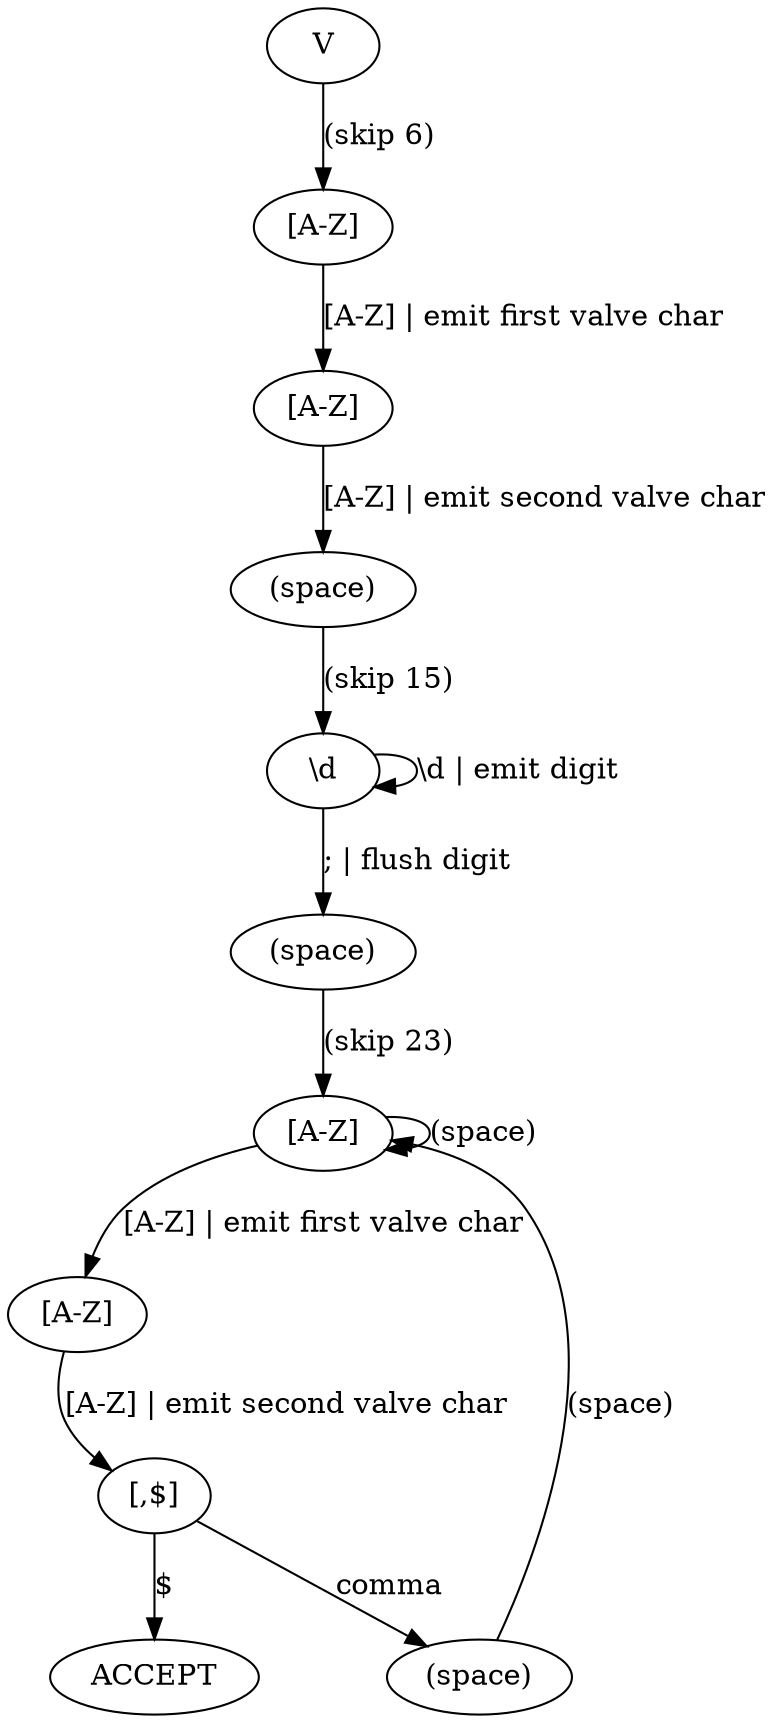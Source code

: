 digraph G {
    CAPITAL_V[label="V"]
    NAME_LEFT[label="[A-Z]"]
    NAME_RIGHT[label="[A-Z]"]
    SKIP_SPACE[label="(space)"]
    DIGIT_OR_SEMI[label="\\d"]
    SPACE_AFTER_SEMI[label="(space)"]
    NEXT_LEFT[label="[A-Z]"]
    NEXT_RIGHT[label="[A-Z]"]
    COMMA_OR_EOF[label="[,$]"]
    TRANSITION_SPACE[label="(space)"]
    ACCEPT[label="ACCEPT"]
    
    CAPITAL_V -> NAME_LEFT[label="(skip 6)"]
    NAME_LEFT -> NAME_RIGHT[label="[A-Z] | emit first valve char"]
    NAME_RIGHT -> SKIP_SPACE[label="[A-Z] | emit second valve char"]
    SKIP_SPACE -> DIGIT_OR_SEMI[label="(skip 15)"]
    DIGIT_OR_SEMI -> DIGIT_OR_SEMI[label="\\d | emit digit"]
    DIGIT_OR_SEMI -> SPACE_AFTER_SEMI[label="; | flush digit"]
    SPACE_AFTER_SEMI -> NEXT_LEFT[label="(skip 23)"]
    NEXT_LEFT -> NEXT_LEFT[label="(space)"]
    NEXT_LEFT -> NEXT_RIGHT[label="[A-Z] | emit first valve char"]
    NEXT_RIGHT -> COMMA_OR_EOF[label="[A-Z] | emit second valve char"]
    COMMA_OR_EOF -> TRANSITION_SPACE[label="comma"]
    TRANSITION_SPACE -> NEXT_LEFT[label="(space)"]
    COMMA_OR_EOF -> ACCEPT[label="$"]
}
